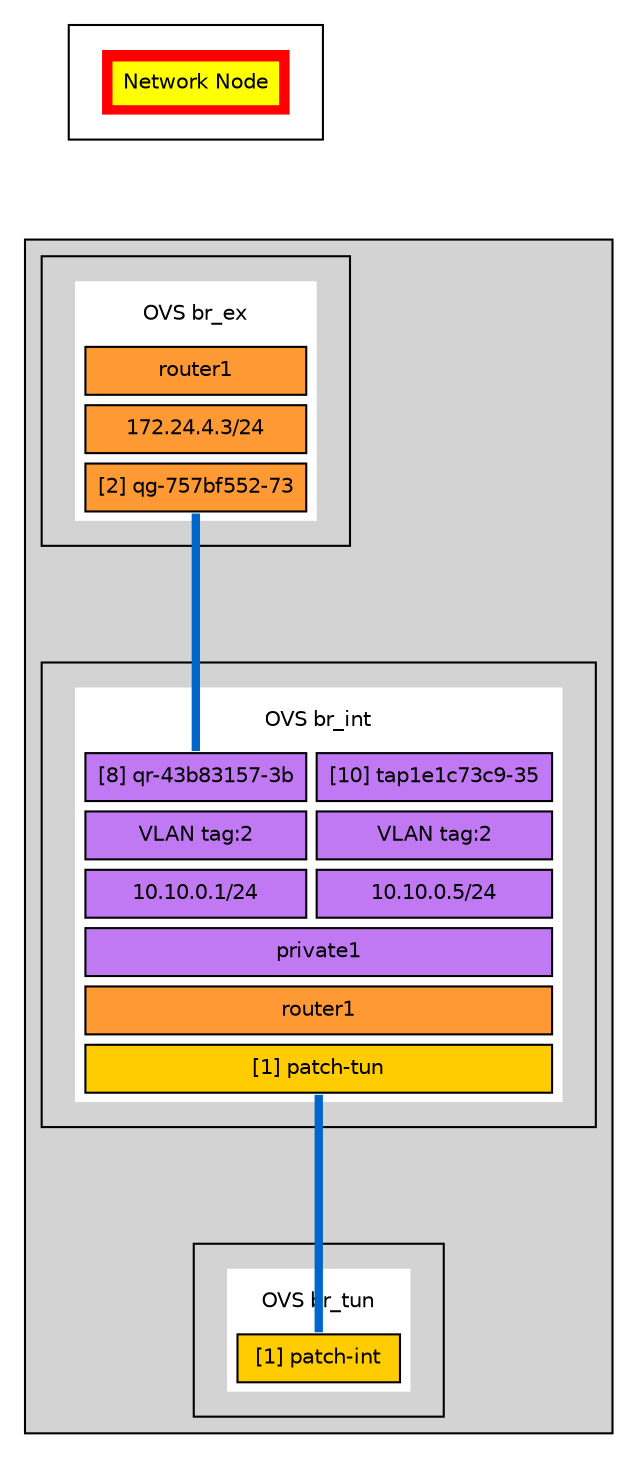 digraph DON_network {
graph [fontsize=10 fontname="Helvetica"];
node [fontsize=10 fontname="Helvetica"];
rankdir = TB;
ranksep = 1;
concentrate = true;
compound = true;
edge [dir=none]

subgraph cluster_NetworkNode {
NetworkNode [ shape = plaintext, label = <
<TABLE BORDER="0" CELLBORDER="1" CELLSPACING="5" CELLPADDING="5" BGCOLOR="red">
<TR>
<TD COLSPAN="1" BORDER="0" BGCOLOR="yellow" PORT="NetworkNode">Network Node</TD>
</TR>
</TABLE>>];

}

subgraph cluster_OVS {
style=filled
subgraph cluster_br_ex {
br_ex [ shape = plaintext, label = <
<TABLE BORDER="0" CELLBORDER="1" CELLSPACING="5" CELLPADDING="5" BGCOLOR="white">
<TR>
<TD COLSPAN="1" BORDER="0" BGCOLOR="white" PORT="OVSbr_ex">OVS br_ex</TD>
</TR>
<TR>
<TD ROWSPAN="1" COLSPAN="1" BGCOLOR="#ff9933" PORT="router1">router1</TD>
</TR>
<TR>
<TD ROWSPAN="1" COLSPAN="1" BGCOLOR="#ff9933" PORT="172.24.4.3/24">172.24.4.3/24</TD>
</TR>
<TR>
<TD ROWSPAN="1" COLSPAN="1" BGCOLOR="#ff9933" PORT="qg_757bf552_73">[2] qg-757bf552-73</TD>
</TR>
</TABLE>>];

}

subgraph cluster_network_br_int {
network_br_int [ shape = plaintext, label = <
<TABLE BORDER="0" CELLBORDER="1" CELLSPACING="5" CELLPADDING="5" BGCOLOR="white">
<TR>
<TD COLSPAN="2" BORDER="0" BGCOLOR="white" PORT="OVSbr_int">OVS br_int</TD>
</TR>
<TR>
<TD ROWSPAN="1" COLSPAN="1" BGCOLOR="#c079f3" PORT="qr_43b83157_3b">[8] qr-43b83157-3b</TD>
<TD ROWSPAN="1" COLSPAN="1" BGCOLOR="#c079f3" PORT="tap1e1c73c9_35">[10] tap1e1c73c9-35</TD>
</TR>
<TR>
<TD ROWSPAN="1" COLSPAN="1" BGCOLOR="#c079f3" PORT="qr_43b83157_3btag_2">VLAN tag:2</TD>
<TD ROWSPAN="1" COLSPAN="1" BGCOLOR="#c079f3" PORT="tap1e1c73c9_35tag_2">VLAN tag:2</TD>
</TR>
<TR>
<TD ROWSPAN="1" COLSPAN="1" BGCOLOR="#c079f3" PORT="qr_43b83157_3b10.10.0.1/24">10.10.0.1/24</TD>
<TD ROWSPAN="1" COLSPAN="1" BGCOLOR="#c079f3" PORT="tap1e1c73c9_3510.10.0.5/24">10.10.0.5/24</TD>
</TR>
<TR>
<TD ROWSPAN="1" COLSPAN="2" BGCOLOR="#c079f3" PORT="private1">private1</TD>
</TR>
<TR>
<TD ROWSPAN="1" COLSPAN="2" BGCOLOR="#ff9933" PORT="router1">router1</TD>
</TR>
<TR>
<TD ROWSPAN="1" COLSPAN="2" BGCOLOR="#ffcc00" PORT="patch_tun">[1] patch-tun</TD>
</TR>
</TABLE>>];

}

subgraph cluster_network_br_tun {
network_br_tun [ shape = plaintext, label = <
<TABLE BORDER="0" CELLBORDER="1" CELLSPACING="5" CELLPADDING="5" BGCOLOR="white">
<TR>
<TD COLSPAN="2" BORDER="0" BGCOLOR="white" PORT="OVSbr_tun">OVS br_tun</TD>
</TR>
<TR>
<TD ROWSPAN="1" COLSPAN="2" BGCOLOR="#ffcc00" PORT="patch_int">[1] patch-int</TD>
</TR>
</TABLE>>];

}

}

NetworkNode:s -> br_ex:n [color = "#0066cc", penwidth = "4", style="invis"]
network_br_int:patch_tun:s -> network_br_tun:patch_int:n [color = "#0066cc", penwidth = "4"]
br_ex:qg_757bf552_73:s -> network_br_int:qr_43b83157_3b:n [color = "#0066cc", penwidth = "4"]

}

